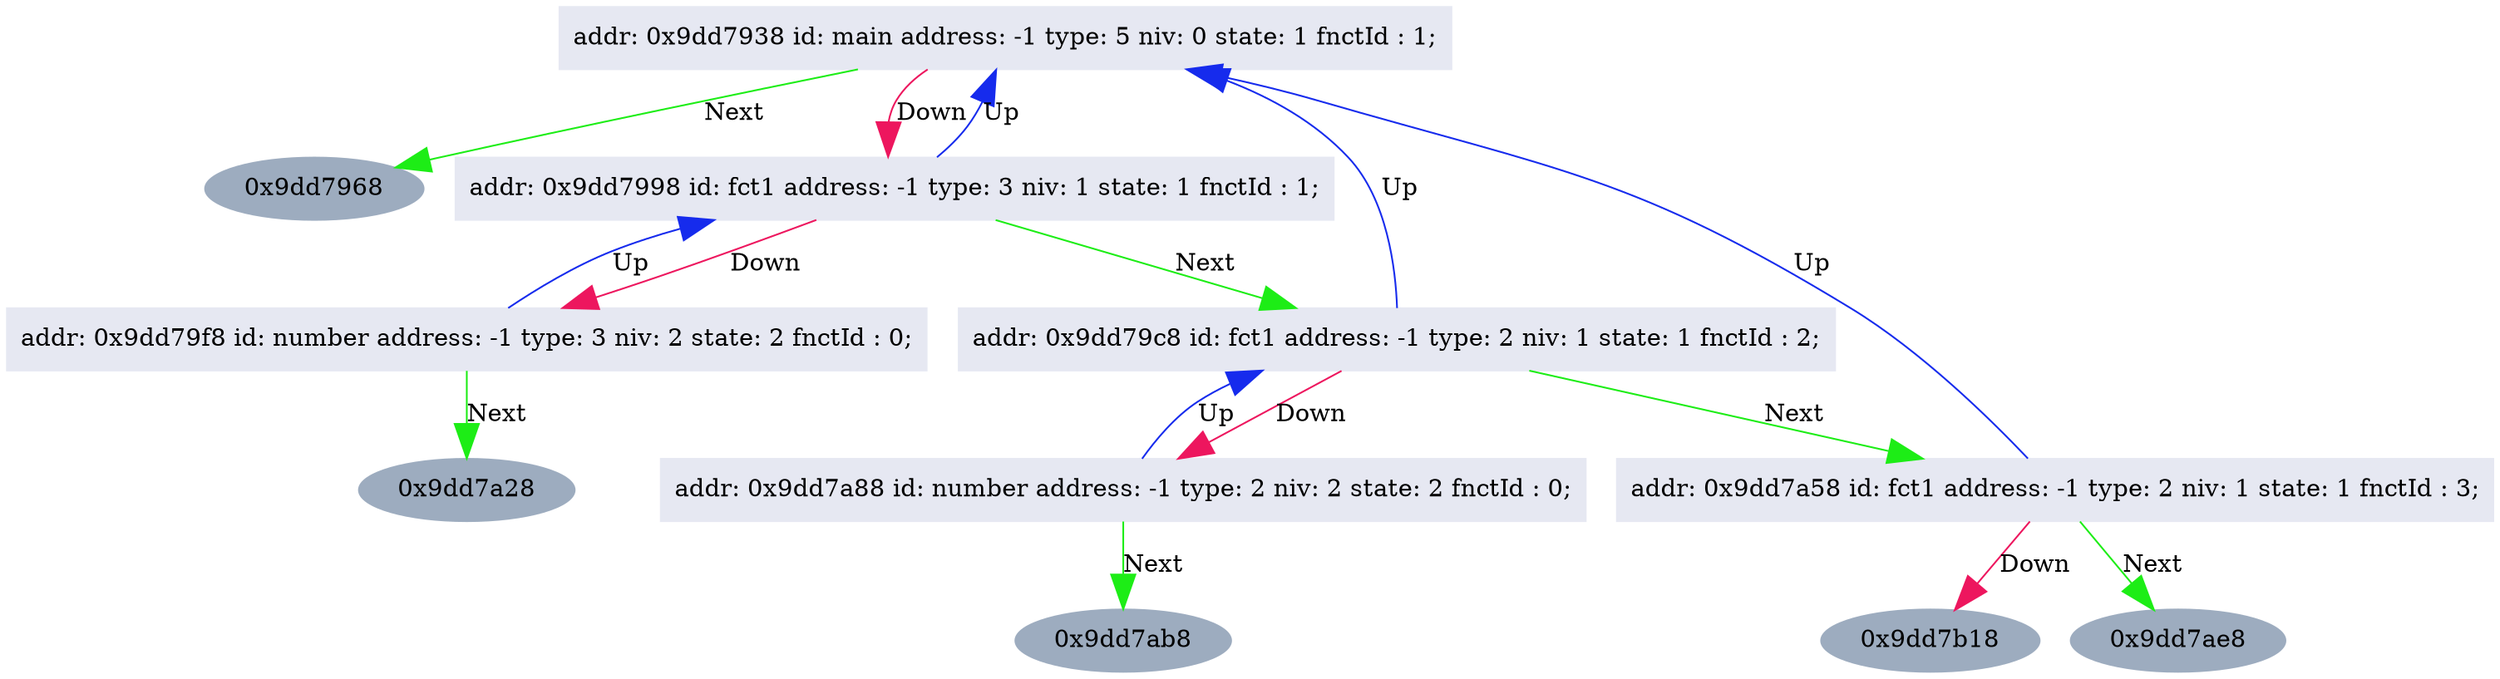 //dot -Tjpg -oArbreGraph.jpg ArbreGraph.dot
digraph LSD12{
	bgcolor=white
	node [color="#9DACBF", fontcolor="#000000", style=filled];
	edge [arrowsize=2, color="#000000"];

// A remplacer avec ce qu'il y a entre ";*** BEGIN printTreeGraphViz(..) +locations ***" et ";*** END printTreeGraphViz(..) +locations ***"

"0x9dd7938";
"0x9dd7938"[shape=box, color="#e6e8f2", fontcolor="#000000",label="addr: 0x9dd7938 id: main address: -1 type: 5 niv: 0 state: 1 fnctId : 1;"];
"0x9dd7938" -> "0x9dd7968" [color="#1DED16", label="Next"];
"0x9dd7938" -> "0x9dd7998"[color="#ED165E", label="Down"];
"0x9dd7998";
"0x9dd7998"[shape=box, color="#e6e8f2", fontcolor="#000000",label="addr: 0x9dd7998 id: fct1 address: -1 type: 3 niv: 1 state: 1 fnctId : 1;"];
"0x9dd7998" -> "0x9dd79c8" [color="#1DED16", label="Next"];
"0x9dd7998" -> "0x9dd79f8"[color="#ED165E", label="Down"];
"0x9dd7998" -> "0x9dd7938"[color="#162BED", label="Up"];
"0x9dd79f8";
"0x9dd79f8"[shape=box, color="#e6e8f2", fontcolor="#000000",label="addr: 0x9dd79f8 id: number address: -1 type: 3 niv: 2 state: 2 fnctId : 0;"];
"0x9dd79f8" -> "0x9dd7a28" [color="#1DED16", label="Next"];
"0x9dd79f8" -> "0x9dd7998"[color="#162BED", label="Up"];
"0x9dd79c8";
"0x9dd79c8"[shape=box, color="#e6e8f2", fontcolor="#000000",label="addr: 0x9dd79c8 id: fct1 address: -1 type: 2 niv: 1 state: 1 fnctId : 2;"];
"0x9dd79c8" -> "0x9dd7a58" [color="#1DED16", label="Next"];
"0x9dd79c8" -> "0x9dd7a88"[color="#ED165E", label="Down"];
"0x9dd79c8" -> "0x9dd7938"[color="#162BED", label="Up"];
"0x9dd7a88";
"0x9dd7a88"[shape=box, color="#e6e8f2", fontcolor="#000000",label="addr: 0x9dd7a88 id: number address: -1 type: 2 niv: 2 state: 2 fnctId : 0;"];
"0x9dd7a88" -> "0x9dd7ab8" [color="#1DED16", label="Next"];
"0x9dd7a88" -> "0x9dd79c8"[color="#162BED", label="Up"];
"0x9dd7a58";
"0x9dd7a58"[shape=box, color="#e6e8f2", fontcolor="#000000",label="addr: 0x9dd7a58 id: fct1 address: -1 type: 2 niv: 1 state: 1 fnctId : 3;"];
"0x9dd7a58" -> "0x9dd7ae8" [color="#1DED16", label="Next"];
"0x9dd7a58" -> "0x9dd7b18"[color="#ED165E", label="Down"];
"0x9dd7a58" -> "0x9dd7938"[color="#162BED", label="Up"];
}
